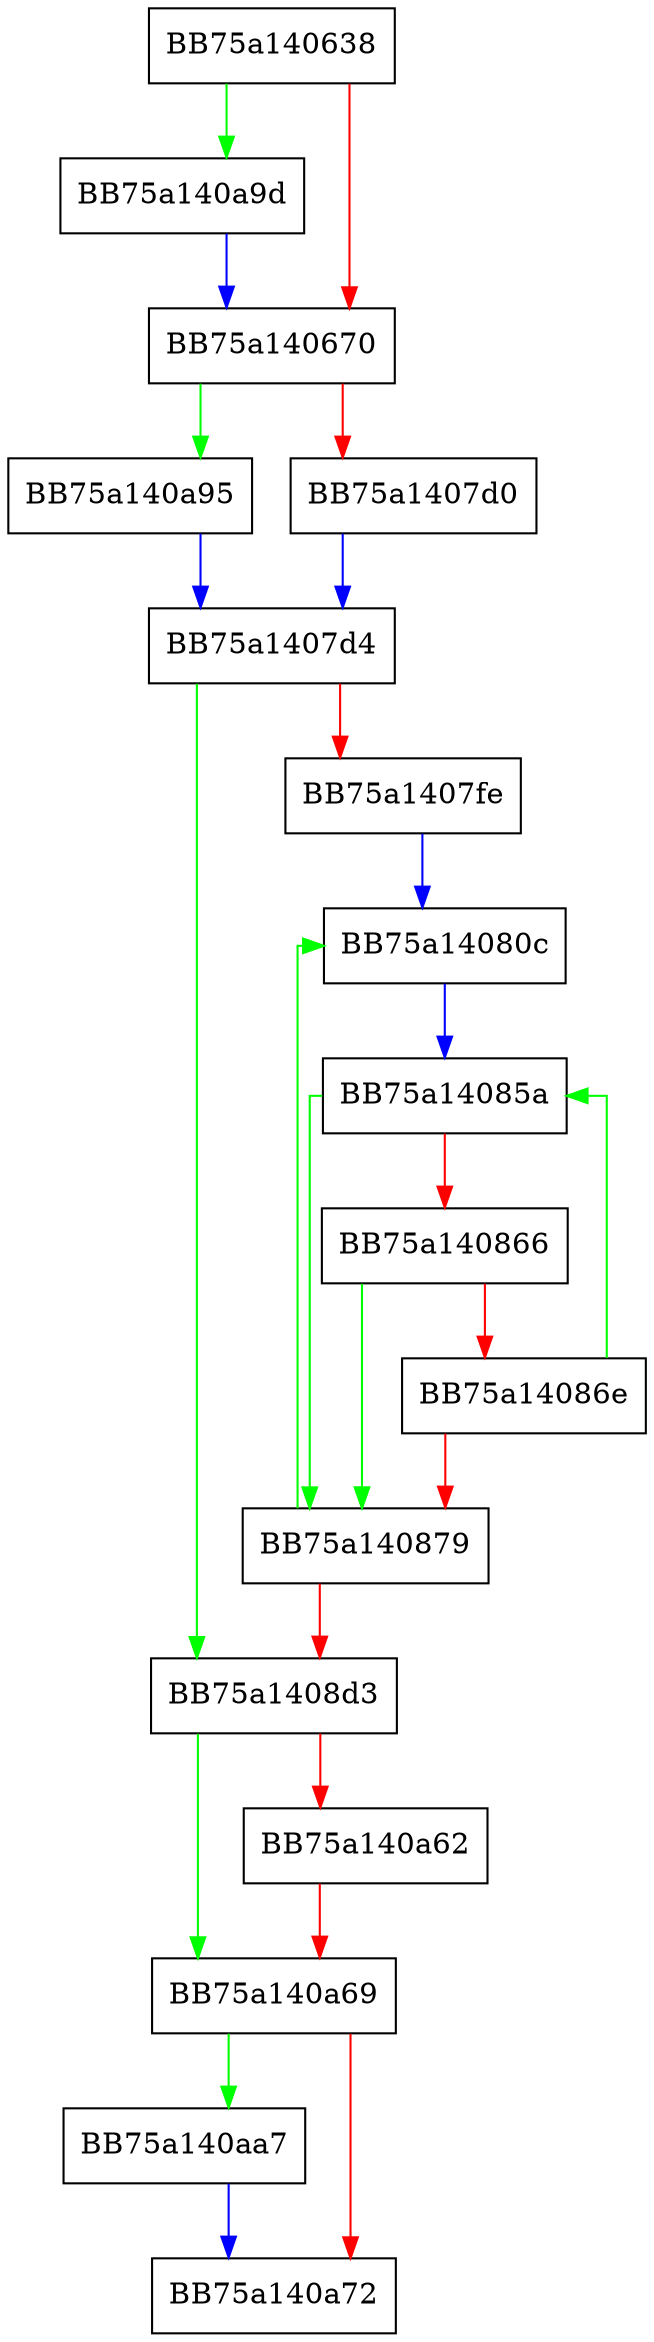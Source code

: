 digraph SyncScanReplyPreOpen {
  node [shape="box"];
  graph [splines=ortho];
  BB75a140638 -> BB75a140a9d [color="green"];
  BB75a140638 -> BB75a140670 [color="red"];
  BB75a140670 -> BB75a140a95 [color="green"];
  BB75a140670 -> BB75a1407d0 [color="red"];
  BB75a1407d0 -> BB75a1407d4 [color="blue"];
  BB75a1407d4 -> BB75a1408d3 [color="green"];
  BB75a1407d4 -> BB75a1407fe [color="red"];
  BB75a1407fe -> BB75a14080c [color="blue"];
  BB75a14080c -> BB75a14085a [color="blue"];
  BB75a14085a -> BB75a140879 [color="green"];
  BB75a14085a -> BB75a140866 [color="red"];
  BB75a140866 -> BB75a140879 [color="green"];
  BB75a140866 -> BB75a14086e [color="red"];
  BB75a14086e -> BB75a14085a [color="green"];
  BB75a14086e -> BB75a140879 [color="red"];
  BB75a140879 -> BB75a14080c [color="green"];
  BB75a140879 -> BB75a1408d3 [color="red"];
  BB75a1408d3 -> BB75a140a69 [color="green"];
  BB75a1408d3 -> BB75a140a62 [color="red"];
  BB75a140a62 -> BB75a140a69 [color="red"];
  BB75a140a69 -> BB75a140aa7 [color="green"];
  BB75a140a69 -> BB75a140a72 [color="red"];
  BB75a140a95 -> BB75a1407d4 [color="blue"];
  BB75a140a9d -> BB75a140670 [color="blue"];
  BB75a140aa7 -> BB75a140a72 [color="blue"];
}